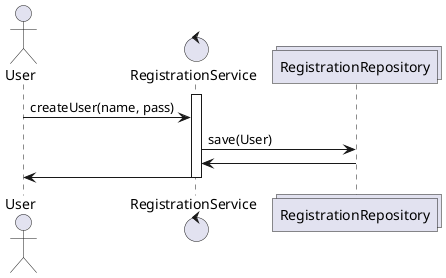 @startuml

actor User as actor
control RegistrationService as service
collections RegistrationRepository as repository
activate service

actor -> service : createUser(name, pass)
service -> repository : save(User)
service <- repository
actor <- service
deactivate service


@enduml
